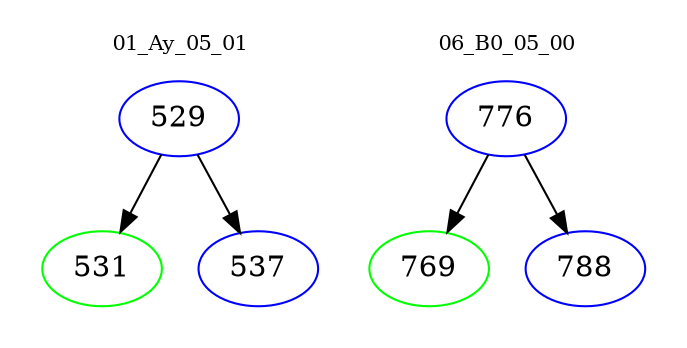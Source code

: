 digraph{
subgraph cluster_0 {
color = white
label = "01_Ay_05_01";
fontsize=10;
T0_529 [label="529", color="blue"]
T0_529 -> T0_531 [color="black"]
T0_531 [label="531", color="green"]
T0_529 -> T0_537 [color="black"]
T0_537 [label="537", color="blue"]
}
subgraph cluster_1 {
color = white
label = "06_B0_05_00";
fontsize=10;
T1_776 [label="776", color="blue"]
T1_776 -> T1_769 [color="black"]
T1_769 [label="769", color="green"]
T1_776 -> T1_788 [color="black"]
T1_788 [label="788", color="blue"]
}
}
